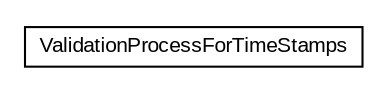 #!/usr/local/bin/dot
#
# Class diagram 
# Generated by UMLGraph version R5_6-24-gf6e263 (http://www.umlgraph.org/)
#

digraph G {
	edge [fontname="arial",fontsize=10,labelfontname="arial",labelfontsize=10];
	node [fontname="arial",fontsize=10,shape=plaintext];
	nodesep=0.25;
	ranksep=0.5;
	// eu.europa.esig.dss.validation.process.vpftsp.ValidationProcessForTimeStamps
	c62304 [label=<<table title="eu.europa.esig.dss.validation.process.vpftsp.ValidationProcessForTimeStamps" border="0" cellborder="1" cellspacing="0" cellpadding="2" port="p" href="./ValidationProcessForTimeStamps.html">
		<tr><td><table border="0" cellspacing="0" cellpadding="1">
<tr><td align="center" balign="center"> ValidationProcessForTimeStamps </td></tr>
		</table></td></tr>
		</table>>, URL="./ValidationProcessForTimeStamps.html", fontname="arial", fontcolor="black", fontsize=10.0];
}

